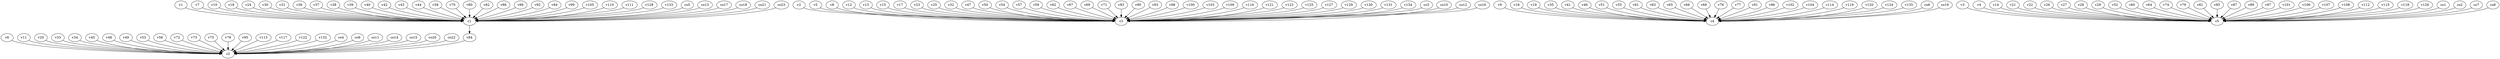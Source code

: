 strict digraph  {
c1;
c2;
c3;
c4;
c5;
v1;
v2;
v3;
v4;
v5;
v6;
v7;
v8;
v9;
v10;
v11;
v12;
v13;
v14;
v15;
v16;
v17;
v18;
v19;
v20;
v21;
v22;
v23;
v24;
v25;
v26;
v27;
v28;
v29;
v30;
v31;
v32;
v33;
v34;
v35;
v36;
v37;
v38;
v39;
v40;
v41;
v42;
v43;
v44;
v45;
v46;
v47;
v48;
v49;
v50;
v51;
v52;
v53;
v54;
v55;
v56;
v57;
v58;
v59;
v60;
v61;
v62;
v63;
v64;
v65;
v66;
v67;
v68;
v69;
v70;
v71;
v72;
v73;
v74;
v75;
v76;
v77;
v78;
v79;
v80;
v81;
v82;
v83;
v84;
v85;
v86;
v87;
v88;
v89;
v90;
v91;
v92;
v93;
v94;
v95;
v96;
v97;
v98;
v99;
v100;
v101;
v102;
v103;
v104;
v105;
v106;
v107;
v108;
v109;
v110;
v111;
v112;
v113;
v114;
v115;
v116;
v117;
v118;
v119;
v120;
v121;
v122;
v123;
v124;
v125;
v126;
v127;
v128;
v129;
v130;
v131;
v132;
v133;
v134;
v135;
co1;
co2;
co3;
co4;
co5;
co6;
co7;
co8;
co9;
co10;
co11;
co12;
co13;
co14;
co15;
co16;
co17;
co18;
co19;
co20;
co21;
co22;
co23;
c1 -> v84  [weight=1];
v1 -> c1  [weight=1];
v2 -> c3  [weight=1];
v3 -> c5  [weight=1];
v4 -> c5  [weight=1];
v5 -> c3  [weight=1];
v6 -> c2  [weight=1];
v7 -> c1  [weight=1];
v8 -> c3  [weight=1];
v9 -> c4  [weight=1];
v10 -> c1  [weight=1];
v11 -> c2  [weight=1];
v12 -> c3  [weight=1];
v13 -> c3  [weight=1];
v14 -> c5  [weight=1];
v15 -> c3  [weight=1];
v16 -> c4  [weight=1];
v17 -> c3  [weight=1];
v18 -> c1  [weight=1];
v19 -> c4  [weight=1];
v20 -> c2  [weight=1];
v21 -> c5  [weight=1];
v22 -> c5  [weight=1];
v23 -> c3  [weight=1];
v24 -> c1  [weight=1];
v25 -> c3  [weight=1];
v26 -> c5  [weight=1];
v27 -> c5  [weight=1];
v28 -> c5  [weight=1];
v29 -> c5  [weight=1];
v30 -> c1  [weight=1];
v31 -> c1  [weight=1];
v32 -> c3  [weight=1];
v33 -> c2  [weight=1];
v34 -> c2  [weight=1];
v35 -> c4  [weight=1];
v36 -> c1  [weight=1];
v37 -> c1  [weight=1];
v38 -> c1  [weight=1];
v39 -> c1  [weight=1];
v40 -> c1  [weight=1];
v41 -> c4  [weight=1];
v42 -> c1  [weight=1];
v43 -> c1  [weight=1];
v44 -> c1  [weight=1];
v45 -> c2  [weight=1];
v46 -> c4  [weight=1];
v47 -> c3  [weight=1];
v48 -> c2  [weight=1];
v49 -> c2  [weight=1];
v50 -> c3  [weight=1];
v51 -> c4  [weight=1];
v52 -> c5  [weight=1];
v53 -> c2  [weight=1];
v54 -> c3  [weight=1];
v55 -> c4  [weight=1];
v56 -> c2  [weight=1];
v57 -> c3  [weight=1];
v58 -> c1  [weight=1];
v59 -> c3  [weight=1];
v60 -> c5  [weight=1];
v61 -> c4  [weight=1];
v62 -> c3  [weight=1];
v63 -> c4  [weight=1];
v64 -> c5  [weight=1];
v65 -> c4  [weight=1];
v66 -> c4  [weight=1];
v67 -> c3  [weight=1];
v68 -> c4  [weight=1];
v69 -> c3  [weight=1];
v70 -> c1  [weight=1];
v71 -> c3  [weight=1];
v72 -> c2  [weight=1];
v73 -> c2  [weight=1];
v74 -> c5  [weight=1];
v75 -> c2  [weight=1];
v76 -> c4  [weight=1];
v77 -> c4  [weight=1];
v78 -> c2  [weight=1];
v79 -> c5  [weight=1];
v80 -> c1  [weight=1];
v81 -> c5  [weight=1];
v82 -> c1  [weight=1];
v83 -> c3  [weight=1];
v84 -> c2  [weight=1];
v85 -> c5  [weight=1];
v86 -> c1  [weight=1];
v87 -> c5  [weight=1];
v88 -> c1  [weight=1];
v89 -> c5  [weight=1];
v90 -> c3  [weight=1];
v91 -> c4  [weight=1];
v92 -> c1  [weight=1];
v93 -> c3  [weight=1];
v94 -> c1  [weight=1];
v95 -> c2  [weight=1];
v96 -> c4  [weight=1];
v97 -> c5  [weight=1];
v98 -> c3  [weight=1];
v99 -> c1  [weight=1];
v100 -> c3  [weight=1];
v101 -> c5  [weight=1];
v102 -> c4  [weight=1];
v103 -> c3  [weight=1];
v104 -> c4  [weight=1];
v105 -> c1  [weight=1];
v106 -> c5  [weight=1];
v107 -> c5  [weight=1];
v108 -> c5  [weight=1];
v109 -> c3  [weight=1];
v110 -> c1  [weight=1];
v111 -> c1  [weight=1];
v112 -> c5  [weight=1];
v113 -> c2  [weight=1];
v114 -> c4  [weight=1];
v115 -> c5  [weight=1];
v116 -> c3  [weight=1];
v117 -> c2  [weight=1];
v118 -> c5  [weight=1];
v119 -> c4  [weight=1];
v120 -> c4  [weight=1];
v121 -> c3  [weight=1];
v122 -> c2  [weight=1];
v123 -> c3  [weight=1];
v124 -> c4  [weight=1];
v125 -> c3  [weight=1];
v126 -> c5  [weight=1];
v127 -> c3  [weight=1];
v128 -> c1  [weight=1];
v129 -> c3  [weight=1];
v130 -> c3  [weight=1];
v131 -> c3  [weight=1];
v132 -> c2  [weight=1];
v133 -> c1  [weight=1];
v134 -> c3  [weight=1];
v135 -> c4  [weight=1];
co1 -> c5  [weight=1];
co2 -> c5  [weight=1];
co3 -> c3  [weight=1];
co4 -> c2  [weight=1];
co5 -> c1  [weight=1];
co6 -> c4  [weight=1];
co7 -> c5  [weight=1];
co8 -> c5  [weight=1];
co9 -> c2  [weight=1];
co10 -> c3  [weight=1];
co11 -> c2  [weight=1];
co12 -> c3  [weight=1];
co13 -> c1  [weight=1];
co14 -> c2  [weight=1];
co15 -> c2  [weight=1];
co16 -> c3  [weight=1];
co17 -> c1  [weight=1];
co18 -> c1  [weight=1];
co19 -> c4  [weight=1];
co20 -> c2  [weight=1];
co21 -> c1  [weight=1];
co22 -> c2  [weight=1];
co23 -> c1  [weight=1];
}
